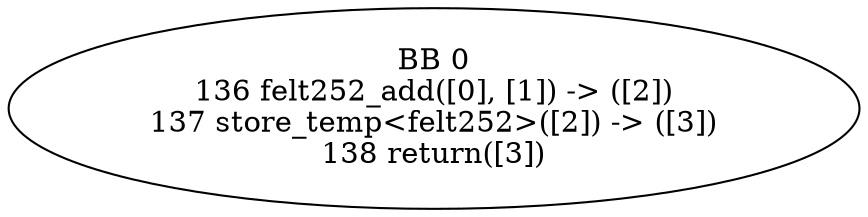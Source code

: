 digraph "felt252_overflow_felt252_overflow_Felt252Overflow_bad_add.dot" {
    0[label="BB 0
136 felt252_add([0], [1]) -> ([2])
137 store_temp<felt252>([2]) -> ([3])
138 return([3])
"]
}
